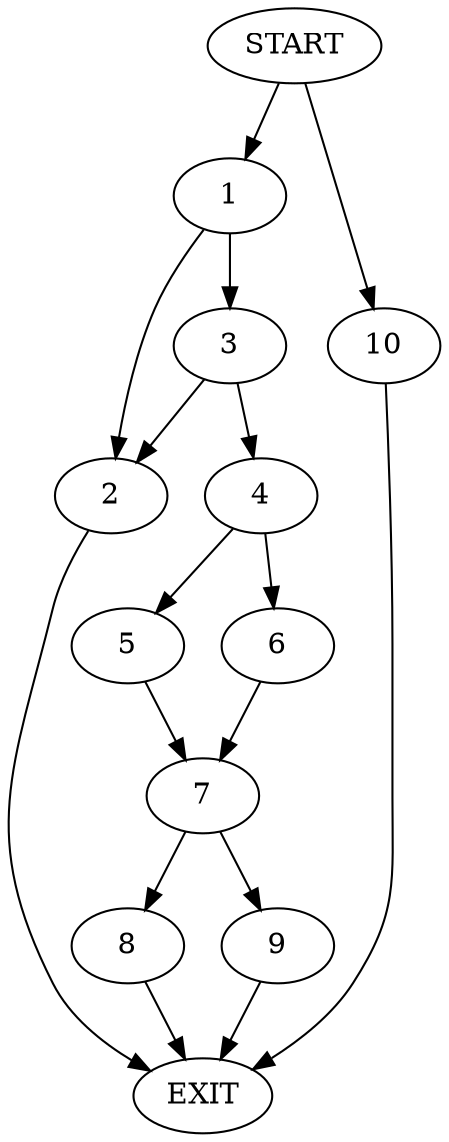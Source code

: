 digraph {
0 [label="START"]
11 [label="EXIT"]
0 -> 1
1 -> 2
1 -> 3
3 -> 4
3 -> 2
2 -> 11
4 -> 5
4 -> 6
6 -> 7
5 -> 7
7 -> 8
7 -> 9
8 -> 11
9 -> 11
0 -> 10
10 -> 11
}
